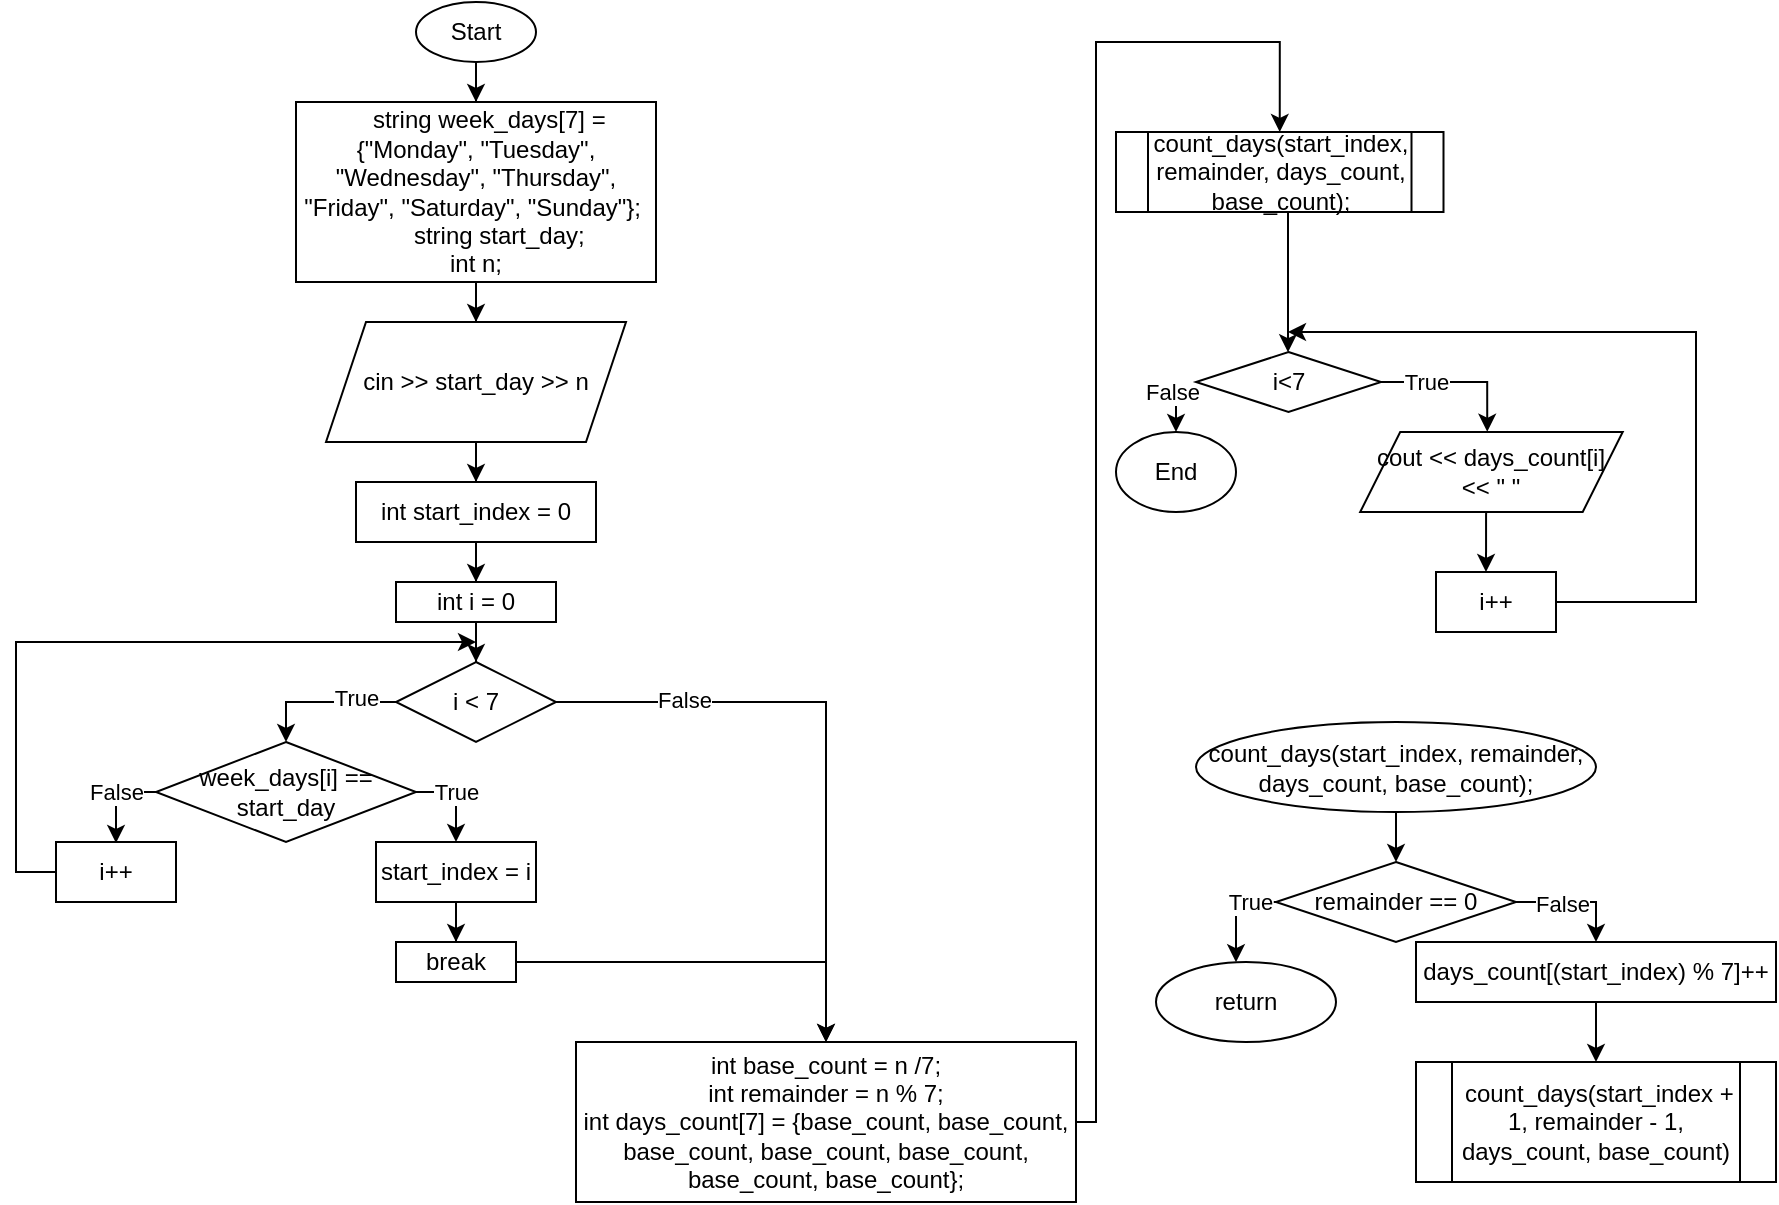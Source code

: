 <mxfile version="24.8.8">
  <diagram name="Страница — 1" id="QHzrBLedhrC0Ef9zYA9B">
    <mxGraphModel dx="808" dy="408" grid="1" gridSize="10" guides="1" tooltips="1" connect="1" arrows="1" fold="1" page="1" pageScale="1" pageWidth="2339" pageHeight="3300" math="0" shadow="0">
      <root>
        <mxCell id="0" />
        <mxCell id="1" parent="0" />
        <mxCell id="n19wgvd8ab0hIONpTGAS-3" style="edgeStyle=orthogonalEdgeStyle;rounded=0;orthogonalLoop=1;jettySize=auto;html=1;" parent="1" source="n19wgvd8ab0hIONpTGAS-1" target="n19wgvd8ab0hIONpTGAS-4" edge="1">
          <mxGeometry relative="1" as="geometry">
            <mxPoint x="270" y="100" as="targetPoint" />
          </mxGeometry>
        </mxCell>
        <mxCell id="n19wgvd8ab0hIONpTGAS-1" value="Start" style="ellipse;whiteSpace=wrap;html=1;" parent="1" vertex="1">
          <mxGeometry x="240" y="40" width="60" height="30" as="geometry" />
        </mxCell>
        <mxCell id="n19wgvd8ab0hIONpTGAS-5" style="edgeStyle=orthogonalEdgeStyle;rounded=0;orthogonalLoop=1;jettySize=auto;html=1;" parent="1" source="n19wgvd8ab0hIONpTGAS-4" target="n19wgvd8ab0hIONpTGAS-6" edge="1">
          <mxGeometry relative="1" as="geometry">
            <mxPoint x="270" y="230" as="targetPoint" />
          </mxGeometry>
        </mxCell>
        <mxCell id="n19wgvd8ab0hIONpTGAS-4" value="&amp;nbsp; &amp;nbsp; string week_days[7] = {&quot;Monday&quot;, &quot;Tuesday&quot;, &quot;Wednesday&quot;, &quot;Thursday&quot;, &quot;Friday&quot;, &quot;Saturday&quot;, &quot;Sunday&quot;};&amp;nbsp; &amp;nbsp; &amp;nbsp; &amp;nbsp; &amp;nbsp; string start_day;&amp;nbsp;&lt;div&gt;int n;&lt;/div&gt;" style="rounded=0;whiteSpace=wrap;html=1;" parent="1" vertex="1">
          <mxGeometry x="180" y="90" width="180" height="90" as="geometry" />
        </mxCell>
        <mxCell id="n19wgvd8ab0hIONpTGAS-7" style="edgeStyle=orthogonalEdgeStyle;rounded=0;orthogonalLoop=1;jettySize=auto;html=1;" parent="1" source="n19wgvd8ab0hIONpTGAS-6" target="n19wgvd8ab0hIONpTGAS-8" edge="1">
          <mxGeometry relative="1" as="geometry">
            <mxPoint x="270" y="310" as="targetPoint" />
          </mxGeometry>
        </mxCell>
        <mxCell id="n19wgvd8ab0hIONpTGAS-6" value="cin &amp;gt;&amp;gt; start_day &amp;gt;&amp;gt; n" style="shape=parallelogram;perimeter=parallelogramPerimeter;whiteSpace=wrap;html=1;fixedSize=1;" parent="1" vertex="1">
          <mxGeometry x="195" y="200" width="150" height="60" as="geometry" />
        </mxCell>
        <mxCell id="n19wgvd8ab0hIONpTGAS-9" style="edgeStyle=orthogonalEdgeStyle;rounded=0;orthogonalLoop=1;jettySize=auto;html=1;" parent="1" source="n19wgvd8ab0hIONpTGAS-8" target="n19wgvd8ab0hIONpTGAS-10" edge="1">
          <mxGeometry relative="1" as="geometry">
            <mxPoint x="270" y="370" as="targetPoint" />
          </mxGeometry>
        </mxCell>
        <mxCell id="n19wgvd8ab0hIONpTGAS-8" value="int start_index = 0" style="rounded=0;whiteSpace=wrap;html=1;" parent="1" vertex="1">
          <mxGeometry x="210" y="280" width="120" height="30" as="geometry" />
        </mxCell>
        <mxCell id="n19wgvd8ab0hIONpTGAS-11" style="edgeStyle=orthogonalEdgeStyle;rounded=0;orthogonalLoop=1;jettySize=auto;html=1;" parent="1" source="n19wgvd8ab0hIONpTGAS-10" target="n19wgvd8ab0hIONpTGAS-12" edge="1">
          <mxGeometry relative="1" as="geometry">
            <mxPoint x="270" y="380" as="targetPoint" />
          </mxGeometry>
        </mxCell>
        <mxCell id="n19wgvd8ab0hIONpTGAS-10" value="int i = 0" style="rounded=0;whiteSpace=wrap;html=1;" parent="1" vertex="1">
          <mxGeometry x="230" y="330" width="80" height="20" as="geometry" />
        </mxCell>
        <mxCell id="n19wgvd8ab0hIONpTGAS-14" style="edgeStyle=orthogonalEdgeStyle;rounded=0;orthogonalLoop=1;jettySize=auto;html=1;entryX=0.5;entryY=0;entryDx=0;entryDy=0;exitX=0;exitY=0.5;exitDx=0;exitDy=0;" parent="1" source="n19wgvd8ab0hIONpTGAS-12" target="n19wgvd8ab0hIONpTGAS-15" edge="1">
          <mxGeometry relative="1" as="geometry">
            <mxPoint x="200" y="420" as="targetPoint" />
          </mxGeometry>
        </mxCell>
        <mxCell id="n19wgvd8ab0hIONpTGAS-27" value="True" style="edgeLabel;html=1;align=center;verticalAlign=middle;resizable=0;points=[];" parent="n19wgvd8ab0hIONpTGAS-14" vertex="1" connectable="0">
          <mxGeometry x="-0.461" y="-2" relative="1" as="geometry">
            <mxPoint as="offset" />
          </mxGeometry>
        </mxCell>
        <mxCell id="n19wgvd8ab0hIONpTGAS-24" style="edgeStyle=orthogonalEdgeStyle;rounded=0;orthogonalLoop=1;jettySize=auto;html=1;" parent="1" source="n19wgvd8ab0hIONpTGAS-12" target="n19wgvd8ab0hIONpTGAS-25" edge="1">
          <mxGeometry relative="1" as="geometry">
            <mxPoint x="340" y="580" as="targetPoint" />
          </mxGeometry>
        </mxCell>
        <mxCell id="n19wgvd8ab0hIONpTGAS-28" value="False" style="edgeLabel;html=1;align=center;verticalAlign=middle;resizable=0;points=[];" parent="n19wgvd8ab0hIONpTGAS-24" vertex="1" connectable="0">
          <mxGeometry x="-0.582" y="1" relative="1" as="geometry">
            <mxPoint as="offset" />
          </mxGeometry>
        </mxCell>
        <mxCell id="n19wgvd8ab0hIONpTGAS-12" value="i &amp;lt; 7" style="rhombus;whiteSpace=wrap;html=1;" parent="1" vertex="1">
          <mxGeometry x="230" y="370" width="80" height="40" as="geometry" />
        </mxCell>
        <mxCell id="n19wgvd8ab0hIONpTGAS-17" style="edgeStyle=orthogonalEdgeStyle;rounded=0;orthogonalLoop=1;jettySize=auto;html=1;exitX=1;exitY=0.5;exitDx=0;exitDy=0;" parent="1" source="n19wgvd8ab0hIONpTGAS-15" target="n19wgvd8ab0hIONpTGAS-18" edge="1">
          <mxGeometry relative="1" as="geometry">
            <mxPoint x="260" y="480" as="targetPoint" />
          </mxGeometry>
        </mxCell>
        <mxCell id="n19wgvd8ab0hIONpTGAS-29" value="True" style="edgeLabel;html=1;align=center;verticalAlign=middle;resizable=0;points=[];" parent="n19wgvd8ab0hIONpTGAS-17" vertex="1" connectable="0">
          <mxGeometry x="-0.698" y="1" relative="1" as="geometry">
            <mxPoint x="13" y="1" as="offset" />
          </mxGeometry>
        </mxCell>
        <mxCell id="n19wgvd8ab0hIONpTGAS-19" style="edgeStyle=orthogonalEdgeStyle;rounded=0;orthogonalLoop=1;jettySize=auto;html=1;" parent="1" source="n19wgvd8ab0hIONpTGAS-15" edge="1">
          <mxGeometry relative="1" as="geometry">
            <mxPoint x="90" y="460" as="targetPoint" />
          </mxGeometry>
        </mxCell>
        <mxCell id="n19wgvd8ab0hIONpTGAS-30" value="False" style="edgeLabel;html=1;align=center;verticalAlign=middle;resizable=0;points=[];" parent="n19wgvd8ab0hIONpTGAS-19" vertex="1" connectable="0">
          <mxGeometry x="-0.296" y="-2" relative="1" as="geometry">
            <mxPoint x="-4" y="2" as="offset" />
          </mxGeometry>
        </mxCell>
        <mxCell id="n19wgvd8ab0hIONpTGAS-15" value="week_days[i] == start_day" style="rhombus;whiteSpace=wrap;html=1;" parent="1" vertex="1">
          <mxGeometry x="110" y="410" width="130" height="50" as="geometry" />
        </mxCell>
        <mxCell id="n19wgvd8ab0hIONpTGAS-20" style="edgeStyle=orthogonalEdgeStyle;rounded=0;orthogonalLoop=1;jettySize=auto;html=1;" parent="1" source="n19wgvd8ab0hIONpTGAS-18" target="n19wgvd8ab0hIONpTGAS-21" edge="1">
          <mxGeometry relative="1" as="geometry">
            <mxPoint x="260" y="520" as="targetPoint" />
          </mxGeometry>
        </mxCell>
        <mxCell id="n19wgvd8ab0hIONpTGAS-18" value="start_index = i" style="rounded=0;whiteSpace=wrap;html=1;" parent="1" vertex="1">
          <mxGeometry x="220" y="460" width="80" height="30" as="geometry" />
        </mxCell>
        <mxCell id="n19wgvd8ab0hIONpTGAS-26" style="edgeStyle=orthogonalEdgeStyle;rounded=0;orthogonalLoop=1;jettySize=auto;html=1;entryX=0.5;entryY=0;entryDx=0;entryDy=0;" parent="1" source="n19wgvd8ab0hIONpTGAS-21" target="n19wgvd8ab0hIONpTGAS-25" edge="1">
          <mxGeometry relative="1" as="geometry" />
        </mxCell>
        <mxCell id="n19wgvd8ab0hIONpTGAS-21" value="break" style="rounded=0;whiteSpace=wrap;html=1;" parent="1" vertex="1">
          <mxGeometry x="230" y="510" width="60" height="20" as="geometry" />
        </mxCell>
        <mxCell id="n19wgvd8ab0hIONpTGAS-23" style="edgeStyle=orthogonalEdgeStyle;rounded=0;orthogonalLoop=1;jettySize=auto;html=1;exitX=0;exitY=0.5;exitDx=0;exitDy=0;" parent="1" source="n19wgvd8ab0hIONpTGAS-22" edge="1">
          <mxGeometry relative="1" as="geometry">
            <mxPoint x="270" y="360" as="targetPoint" />
            <Array as="points">
              <mxPoint x="40" y="475" />
              <mxPoint x="40" y="360" />
              <mxPoint x="230" y="360" />
            </Array>
          </mxGeometry>
        </mxCell>
        <mxCell id="n19wgvd8ab0hIONpTGAS-22" value="i++" style="rounded=0;whiteSpace=wrap;html=1;" parent="1" vertex="1">
          <mxGeometry x="60" y="460" width="60" height="30" as="geometry" />
        </mxCell>
        <mxCell id="n19wgvd8ab0hIONpTGAS-31" style="edgeStyle=orthogonalEdgeStyle;rounded=0;orthogonalLoop=1;jettySize=auto;html=1;entryX=0.5;entryY=0;entryDx=0;entryDy=0;exitX=1;exitY=0.5;exitDx=0;exitDy=0;" parent="1" source="n19wgvd8ab0hIONpTGAS-25" target="VkP6aF2QyKU6cizNS-bs-1" edge="1">
          <mxGeometry relative="1" as="geometry">
            <mxPoint x="686.25" y="80" as="targetPoint" />
            <mxPoint x="540" y="620" as="sourcePoint" />
            <Array as="points">
              <mxPoint x="580" y="600" />
              <mxPoint x="580" y="60" />
              <mxPoint x="672" y="60" />
            </Array>
          </mxGeometry>
        </mxCell>
        <mxCell id="n19wgvd8ab0hIONpTGAS-25" value="&lt;div&gt;int base_count = n /7;&lt;/div&gt;&lt;div&gt;int remainder = n % 7;&lt;/div&gt;&lt;div&gt;&lt;span style=&quot;background-color: initial;&quot;&gt;int days_count[7] = {base_count, base_count, base_count, base_count, base_count, base_count, base_count};&lt;/span&gt;&lt;/div&gt;" style="rounded=0;whiteSpace=wrap;html=1;" parent="1" vertex="1">
          <mxGeometry x="320" y="560" width="250" height="80" as="geometry" />
        </mxCell>
        <mxCell id="n19wgvd8ab0hIONpTGAS-48" style="edgeStyle=orthogonalEdgeStyle;rounded=0;orthogonalLoop=1;jettySize=auto;html=1;exitX=0.5;exitY=1;exitDx=0;exitDy=0;" parent="1" source="VkP6aF2QyKU6cizNS-bs-1" target="n19wgvd8ab0hIONpTGAS-53" edge="1">
          <mxGeometry relative="1" as="geometry">
            <mxPoint x="676.25" y="215" as="targetPoint" />
            <mxPoint x="676.286" y="195" as="sourcePoint" />
            <Array as="points">
              <mxPoint x="676" y="145" />
            </Array>
          </mxGeometry>
        </mxCell>
        <mxCell id="n19wgvd8ab0hIONpTGAS-50" style="edgeStyle=orthogonalEdgeStyle;rounded=0;orthogonalLoop=1;jettySize=auto;html=1;entryX=0.484;entryY=-0.003;entryDx=0;entryDy=0;entryPerimeter=0;" parent="1" source="n19wgvd8ab0hIONpTGAS-53" target="n19wgvd8ab0hIONpTGAS-58" edge="1">
          <mxGeometry relative="1" as="geometry">
            <Array as="points">
              <mxPoint x="775.35" y="230" />
            </Array>
            <mxPoint x="775.0" y="255" as="targetPoint" />
          </mxGeometry>
        </mxCell>
        <mxCell id="n19wgvd8ab0hIONpTGAS-51" value="True" style="edgeLabel;html=1;align=center;verticalAlign=middle;resizable=0;points=[];" parent="n19wgvd8ab0hIONpTGAS-50" vertex="1" connectable="0">
          <mxGeometry x="-0.424" relative="1" as="geometry">
            <mxPoint as="offset" />
          </mxGeometry>
        </mxCell>
        <mxCell id="n19wgvd8ab0hIONpTGAS-59" style="edgeStyle=orthogonalEdgeStyle;rounded=0;orthogonalLoop=1;jettySize=auto;html=1;exitX=0;exitY=0.5;exitDx=0;exitDy=0;" parent="1" source="n19wgvd8ab0hIONpTGAS-53" target="n19wgvd8ab0hIONpTGAS-60" edge="1">
          <mxGeometry relative="1" as="geometry">
            <mxPoint x="610" y="355" as="targetPoint" />
            <Array as="points">
              <mxPoint x="620" y="230" />
              <mxPoint x="620" y="265" />
              <mxPoint x="640" y="265" />
            </Array>
          </mxGeometry>
        </mxCell>
        <mxCell id="n19wgvd8ab0hIONpTGAS-61" value="False" style="edgeLabel;html=1;align=center;verticalAlign=middle;resizable=0;points=[];" parent="n19wgvd8ab0hIONpTGAS-59" vertex="1" connectable="0">
          <mxGeometry x="-0.226" y="-2" relative="1" as="geometry">
            <mxPoint y="1" as="offset" />
          </mxGeometry>
        </mxCell>
        <mxCell id="n19wgvd8ab0hIONpTGAS-53" value="i&amp;lt;7" style="rhombus;whiteSpace=wrap;html=1;" parent="1" vertex="1">
          <mxGeometry x="630" y="215" width="92.5" height="30" as="geometry" />
        </mxCell>
        <mxCell id="n19wgvd8ab0hIONpTGAS-54" style="edgeStyle=orthogonalEdgeStyle;rounded=0;orthogonalLoop=1;jettySize=auto;html=1;" parent="1" edge="1">
          <mxGeometry relative="1" as="geometry">
            <mxPoint x="775" y="325" as="targetPoint" />
            <mxPoint x="775.05" y="295" as="sourcePoint" />
          </mxGeometry>
        </mxCell>
        <mxCell id="n19wgvd8ab0hIONpTGAS-56" style="edgeStyle=orthogonalEdgeStyle;rounded=0;orthogonalLoop=1;jettySize=auto;html=1;" parent="1" source="n19wgvd8ab0hIONpTGAS-57" edge="1">
          <mxGeometry relative="1" as="geometry">
            <mxPoint x="676" y="205" as="targetPoint" />
            <Array as="points">
              <mxPoint x="880" y="340" />
              <mxPoint x="880" y="205" />
              <mxPoint x="714" y="205" />
            </Array>
          </mxGeometry>
        </mxCell>
        <mxCell id="n19wgvd8ab0hIONpTGAS-57" value="i++" style="rounded=0;whiteSpace=wrap;html=1;" parent="1" vertex="1">
          <mxGeometry x="750" y="325" width="60" height="30" as="geometry" />
        </mxCell>
        <mxCell id="n19wgvd8ab0hIONpTGAS-58" value="cout &amp;lt;&amp;lt; days_count[i] &amp;lt;&amp;lt; &quot; &quot;" style="shape=parallelogram;perimeter=parallelogramPerimeter;whiteSpace=wrap;html=1;fixedSize=1;" parent="1" vertex="1">
          <mxGeometry x="712.1" y="255" width="131.25" height="40" as="geometry" />
        </mxCell>
        <mxCell id="n19wgvd8ab0hIONpTGAS-60" value="End" style="ellipse;whiteSpace=wrap;html=1;" parent="1" vertex="1">
          <mxGeometry x="590" y="255" width="60" height="40" as="geometry" />
        </mxCell>
        <mxCell id="VkP6aF2QyKU6cizNS-bs-1" value="count_days(start_index, remainder, days_count, base_count);" style="shape=process;whiteSpace=wrap;html=1;backgroundOutline=1;" vertex="1" parent="1">
          <mxGeometry x="590" y="105" width="163.75" height="40" as="geometry" />
        </mxCell>
        <mxCell id="VkP6aF2QyKU6cizNS-bs-3" style="edgeStyle=orthogonalEdgeStyle;rounded=0;orthogonalLoop=1;jettySize=auto;html=1;" edge="1" parent="1" source="VkP6aF2QyKU6cizNS-bs-2" target="VkP6aF2QyKU6cizNS-bs-4">
          <mxGeometry relative="1" as="geometry">
            <mxPoint x="730" y="470" as="targetPoint" />
          </mxGeometry>
        </mxCell>
        <mxCell id="VkP6aF2QyKU6cizNS-bs-2" value="count_days(start_index, remainder, days_count, base_count);" style="ellipse;whiteSpace=wrap;html=1;" vertex="1" parent="1">
          <mxGeometry x="630" y="400" width="200" height="45" as="geometry" />
        </mxCell>
        <mxCell id="VkP6aF2QyKU6cizNS-bs-5" style="edgeStyle=orthogonalEdgeStyle;rounded=0;orthogonalLoop=1;jettySize=auto;html=1;exitX=0;exitY=0.5;exitDx=0;exitDy=0;" edge="1" parent="1" source="VkP6aF2QyKU6cizNS-bs-4" target="VkP6aF2QyKU6cizNS-bs-7">
          <mxGeometry relative="1" as="geometry">
            <mxPoint x="640" y="520" as="targetPoint" />
            <Array as="points">
              <mxPoint x="650" y="490" />
            </Array>
          </mxGeometry>
        </mxCell>
        <mxCell id="VkP6aF2QyKU6cizNS-bs-6" value="True" style="edgeLabel;html=1;align=center;verticalAlign=middle;resizable=0;points=[];" vertex="1" connectable="0" parent="VkP6aF2QyKU6cizNS-bs-5">
          <mxGeometry x="-0.467" relative="1" as="geometry">
            <mxPoint as="offset" />
          </mxGeometry>
        </mxCell>
        <mxCell id="VkP6aF2QyKU6cizNS-bs-8" style="edgeStyle=orthogonalEdgeStyle;rounded=0;orthogonalLoop=1;jettySize=auto;html=1;exitX=1;exitY=0.5;exitDx=0;exitDy=0;" edge="1" parent="1" source="VkP6aF2QyKU6cizNS-bs-4" target="VkP6aF2QyKU6cizNS-bs-9">
          <mxGeometry relative="1" as="geometry">
            <mxPoint x="830" y="520" as="targetPoint" />
            <Array as="points">
              <mxPoint x="830" y="490" />
            </Array>
          </mxGeometry>
        </mxCell>
        <mxCell id="VkP6aF2QyKU6cizNS-bs-12" value="False" style="edgeLabel;html=1;align=center;verticalAlign=middle;resizable=0;points=[];" vertex="1" connectable="0" parent="VkP6aF2QyKU6cizNS-bs-8">
          <mxGeometry x="-0.226" y="-1" relative="1" as="geometry">
            <mxPoint as="offset" />
          </mxGeometry>
        </mxCell>
        <mxCell id="VkP6aF2QyKU6cizNS-bs-4" value="remainder == 0" style="rhombus;whiteSpace=wrap;html=1;" vertex="1" parent="1">
          <mxGeometry x="670" y="470" width="120" height="40" as="geometry" />
        </mxCell>
        <mxCell id="VkP6aF2QyKU6cizNS-bs-7" value="return" style="ellipse;whiteSpace=wrap;html=1;" vertex="1" parent="1">
          <mxGeometry x="610" y="520" width="90" height="40" as="geometry" />
        </mxCell>
        <mxCell id="VkP6aF2QyKU6cizNS-bs-10" style="edgeStyle=orthogonalEdgeStyle;rounded=0;orthogonalLoop=1;jettySize=auto;html=1;entryX=0.5;entryY=0;entryDx=0;entryDy=0;" edge="1" parent="1" source="VkP6aF2QyKU6cizNS-bs-9" target="VkP6aF2QyKU6cizNS-bs-11">
          <mxGeometry relative="1" as="geometry">
            <mxPoint x="840" y="570" as="targetPoint" />
            <Array as="points">
              <mxPoint x="830" y="570" />
              <mxPoint x="830" y="570" />
            </Array>
          </mxGeometry>
        </mxCell>
        <mxCell id="VkP6aF2QyKU6cizNS-bs-9" value="days_count[(start_index) % 7]++" style="rounded=0;whiteSpace=wrap;html=1;" vertex="1" parent="1">
          <mxGeometry x="740" y="510" width="180" height="30" as="geometry" />
        </mxCell>
        <mxCell id="VkP6aF2QyKU6cizNS-bs-11" value="&amp;nbsp;count_days(start_index + 1, remainder - 1, days_count, base_count)" style="shape=process;whiteSpace=wrap;html=1;backgroundOutline=1;" vertex="1" parent="1">
          <mxGeometry x="740" y="570" width="180" height="60" as="geometry" />
        </mxCell>
      </root>
    </mxGraphModel>
  </diagram>
</mxfile>
